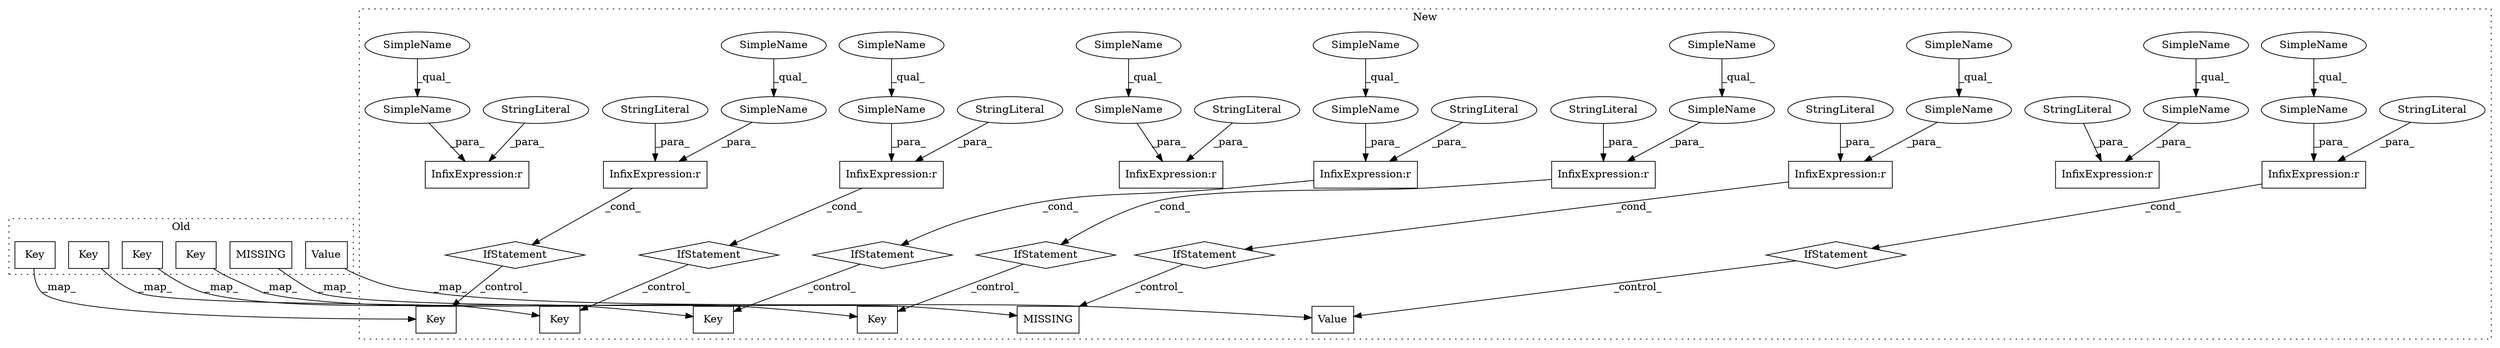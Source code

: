 digraph G {
subgraph cluster0 {
1 [label="Key" a="32" s="8385,8411" l="4,1" shape="box"];
33 [label="Key" a="32" s="9087,9103" l="4,1" shape="box"];
36 [label="Key" a="32" s="8602,8624" l="4,1" shape="box"];
39 [label="Key" a="32" s="8340,8350" l="4,1" shape="box"];
42 [label="MISSING" a="32" s="-1,9187" l="9187,1" shape="box"];
45 [label="Value" a="32" s="8938,8959" l="6,1" shape="box"];
label = "Old";
style="dotted";
}
subgraph cluster1 {
2 [label="Key" a="32" s="12964,12990" l="4,1" shape="box"];
3 [label="InfixExpression:r" a="27" s="12945" l="2" shape="box"];
4 [label="SimpleName" a="42" s="12919" l="26" shape="ellipse"];
5 [label="IfStatement" a="25" s="12916,12951" l="3,1" shape="diamond"];
6 [label="SimpleName" a="42" s="13786" l="15" shape="ellipse"];
7 [label="InfixExpression:r" a="27" s="13801" l="2" shape="box"];
8 [label="StringLiteral" a="45" s="13803" l="4" shape="ellipse"];
9 [label="StringLiteral" a="45" s="12947" l="4" shape="ellipse"];
10 [label="SimpleName" a="42" s="14108" l="16" shape="ellipse"];
11 [label="InfixExpression:r" a="27" s="14124" l="2" shape="box"];
12 [label="StringLiteral" a="45" s="14126" l="4" shape="ellipse"];
13 [label="SimpleName" a="42" s="13619" l="20" shape="ellipse"];
14 [label="InfixExpression:r" a="27" s="13639" l="2" shape="box"];
15 [label="StringLiteral" a="45" s="13641" l="4" shape="ellipse"];
16 [label="SimpleName" a="42" s="13448" l="21" shape="ellipse"];
17 [label="InfixExpression:r" a="27" s="13469" l="2" shape="box"];
18 [label="StringLiteral" a="45" s="13471" l="4" shape="ellipse"];
19 [label="SimpleName" a="42" s="12818" l="10" shape="ellipse"];
20 [label="InfixExpression:r" a="27" s="12828" l="2" shape="box"];
21 [label="StringLiteral" a="45" s="12830" l="4" shape="ellipse"];
22 [label="SimpleName" a="42" s="14227" l="12" shape="ellipse"];
23 [label="InfixExpression:r" a="27" s="14239" l="2" shape="box"];
24 [label="StringLiteral" a="45" s="14241" l="4" shape="ellipse"];
25 [label="SimpleName" a="42" s="13110" l="19" shape="ellipse"];
26 [label="InfixExpression:r" a="27" s="13129" l="2" shape="box"];
27 [label="SimpleName" a="42" s="13273" l="22" shape="ellipse"];
28 [label="InfixExpression:r" a="27" s="13295" l="2" shape="box"];
29 [label="StringLiteral" a="45" s="13297" l="4" shape="ellipse"];
30 [label="StringLiteral" a="45" s="13131" l="4" shape="ellipse"];
31 [label="IfStatement" a="25" s="14105,14130" l="3,1" shape="diamond"];
32 [label="Key" a="32" s="14143,14159" l="4,1" shape="box"];
34 [label="IfStatement" a="25" s="13270,13301" l="3,1" shape="diamond"];
35 [label="Key" a="32" s="13314,13336" l="4,1" shape="box"];
37 [label="IfStatement" a="25" s="12815,12834" l="3,1" shape="diamond"];
38 [label="Key" a="32" s="12847,12857" l="4,1" shape="box"];
40 [label="IfStatement" a="25" s="14224,14245" l="3,1" shape="diamond"];
41 [label="MISSING" a="32" s="-1,14321" l="14321,1" shape="box"];
43 [label="IfStatement" a="25" s="13783,13807" l="3,1" shape="diamond"];
44 [label="Value" a="32" s="13864,13885" l="6,1" shape="box"];
46 [label="SimpleName" a="42" s="13273" l="5" shape="ellipse"];
47 [label="SimpleName" a="42" s="13448" l="5" shape="ellipse"];
48 [label="SimpleName" a="42" s="12919" l="5" shape="ellipse"];
49 [label="SimpleName" a="42" s="13110" l="5" shape="ellipse"];
50 [label="SimpleName" a="42" s="12818" l="5" shape="ellipse"];
51 [label="SimpleName" a="42" s="14227" l="5" shape="ellipse"];
52 [label="SimpleName" a="42" s="13619" l="5" shape="ellipse"];
53 [label="SimpleName" a="42" s="13786" l="5" shape="ellipse"];
54 [label="SimpleName" a="42" s="14108" l="5" shape="ellipse"];
label = "New";
style="dotted";
}
1 -> 2 [label="_map_"];
3 -> 5 [label="_cond_"];
4 -> 3 [label="_para_"];
5 -> 2 [label="_control_"];
6 -> 7 [label="_para_"];
7 -> 43 [label="_cond_"];
8 -> 7 [label="_para_"];
9 -> 3 [label="_para_"];
10 -> 11 [label="_para_"];
11 -> 31 [label="_cond_"];
12 -> 11 [label="_para_"];
13 -> 14 [label="_para_"];
15 -> 14 [label="_para_"];
16 -> 17 [label="_para_"];
18 -> 17 [label="_para_"];
19 -> 20 [label="_para_"];
20 -> 37 [label="_cond_"];
21 -> 20 [label="_para_"];
22 -> 23 [label="_para_"];
23 -> 40 [label="_cond_"];
24 -> 23 [label="_para_"];
25 -> 26 [label="_para_"];
27 -> 28 [label="_para_"];
28 -> 34 [label="_cond_"];
29 -> 28 [label="_para_"];
30 -> 26 [label="_para_"];
31 -> 32 [label="_control_"];
33 -> 32 [label="_map_"];
34 -> 35 [label="_control_"];
36 -> 35 [label="_map_"];
37 -> 38 [label="_control_"];
39 -> 38 [label="_map_"];
40 -> 41 [label="_control_"];
42 -> 41 [label="_map_"];
43 -> 44 [label="_control_"];
45 -> 44 [label="_map_"];
46 -> 27 [label="_qual_"];
47 -> 16 [label="_qual_"];
48 -> 4 [label="_qual_"];
49 -> 25 [label="_qual_"];
50 -> 19 [label="_qual_"];
51 -> 22 [label="_qual_"];
52 -> 13 [label="_qual_"];
53 -> 6 [label="_qual_"];
54 -> 10 [label="_qual_"];
}